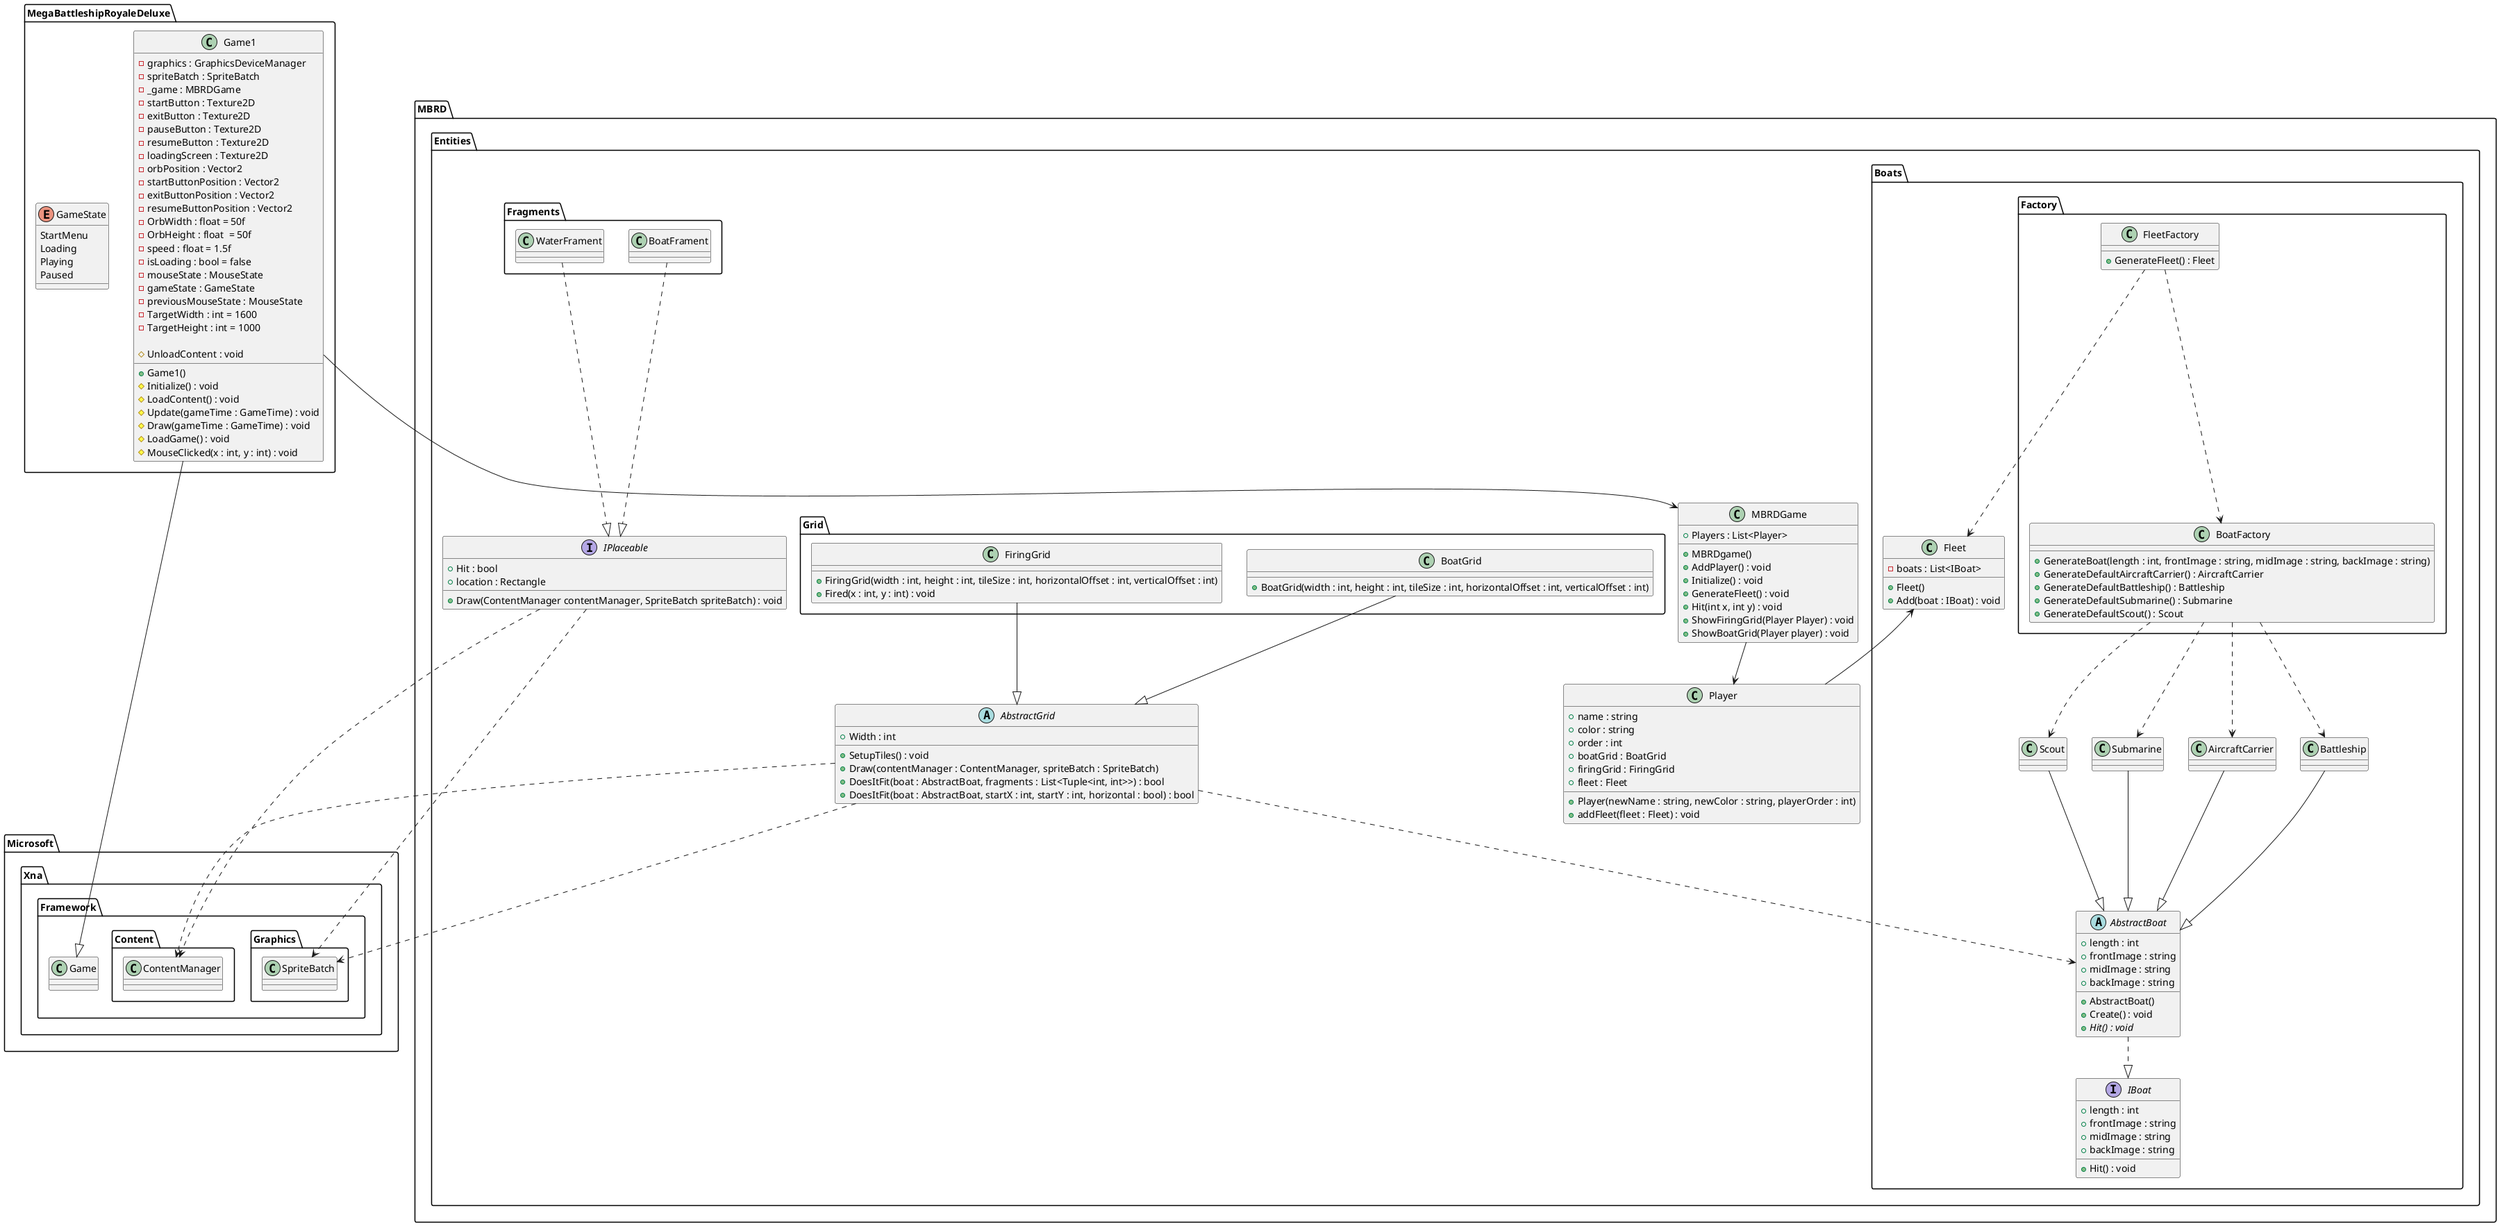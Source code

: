 ﻿@startuml
set namespaceSeparator ::


MegaBattleshipRoyaleDeluxe::Game1 --|> Microsoft::Xna::Framework::Game
MegaBattleshipRoyaleDeluxe::Game1 --> MBRD::Entities::MBRDGame 
MegaBattleshipRoyaleDeluxe::Game1::GameState --> MegaBattleshipRoyaleDeluxe::GameState
MBRD::Entities::MBRDGame --> MBRD::Entities::Player

MBRD::Entities::Boats::Fleet <-- MBRD::Entities::Player 
MBRD::Entities::Boats::AbstractBoat ..|> MBRD::Entities::Boats::IBoat
MBRD::Entities::Boats::AircraftCarrier --|> MBRD::Entities::Boats::AbstractBoat
MBRD::Entities::Boats::Battleship --|> MBRD::Entities::Boats::AbstractBoat
MBRD::Entities::Boats::Scout --|> MBRD::Entities::Boats::AbstractBoat
MBRD::Entities::Boats::Submarine --|> MBRD::Entities::Boats::AbstractBoat
MBRD::Entities::Boats::Fleet::add ..> MBRD::Entities::Boats::IBoat 

MBRD::Entities::Boats::Factory::FleetFactory..> MBRD::Entities::Boats::Fleet
MBRD::Entities::Boats::Factory::FleetFactory ..> MBRD::Entities::Boats::Factory::BoatFactory
MBRD::Entities::Boats::Factory::BoatFactory ..> MBRD::Entities::Boats::AircraftCarrier 
MBRD::Entities::Boats::Factory::BoatFactory ..> MBRD::Entities::Boats::Battleship 
MBRD::Entities::Boats::Factory::BoatFactory ..> MBRD::Entities::Boats::Scout 
MBRD::Entities::Boats::Factory::BoatFactory ..> MBRD::Entities::Boats::Submarine 

MBRD::Entities::Fragments::BoatFrament ..|> MBRD::Entities::IPlaceable
MBRD::Entities::Fragments::WaterFrament ..|> MBRD::Entities::IPlaceable

MBRD::Entities::IPlaceable ..> Microsoft::Xna::Framework::Content::ContentManager
MBRD::Entities::IPlaceable ..> Microsoft::Xna::Framework::Graphics::SpriteBatch

MBRD::Entities::AbstractGrid ..> Microsoft::Xna::Framework::Content::ContentManager
MBRD::Entities::AbstractGrid ..> Microsoft::Xna::Framework::Graphics::SpriteBatch
MBRD::Entities::AbstractGrid ..> MBRD::Entities::Boats::AbstractBoat

MBRD::Entities::Grid::BoatGrid --|> MBRD::Entities::AbstractGrid
MBRD::Entities::Grid::FiringGrid --|> MBRD::Entities::AbstractGrid

class MBRD::Entities::MBRDGame {
  +Players : List<Player>

  +MBRDgame()
  +AddPlayer() : void
  +Initialize() : void
  +GenerateFleet() : void
  +Hit(int x, int y) : void
  +ShowFiringGrid(Player Player) : void
  +ShowBoatGrid(Player player) : void  
}

class MBRD::Entities::Player {
  +name : string 
  +color : string 
  +order : int 
  +boatGrid : BoatGrid 
  +firingGrid : FiringGrid 
  +fleet : Fleet

  +Player(newName : string, newColor : string, playerOrder : int)
  +addFleet(fleet : Fleet) : void 
}

class MBRD::Entities::Boats::Fleet {
  -boats : List<IBoat>

  +Fleet()
  +Add(boat : IBoat) : void 
}

interface MBRD::Entities::Boats::IBoat {
  +length : int 
  +frontImage : string 
  +midImage : string 
  +backImage : string 

  +Hit() : void 
}

abstract class MBRD::Entities::Boats::AbstractBoat{
  +length : int 
  +frontImage : string 
  +midImage : string 
  +backImage : string 

  +AbstractBoat()
  +Create() : void 
  +{abstract} Hit() : void 
}

class MBRD::Entities::Boats::AircraftCarrier
class MBRD::Entities::Boats::Battleship
class MBRD::Entities::Boats::Scout
class MBRD::Entities::Boats::Submarine

class MBRD::Entities::Boats::Factory::BoatFactory {
  +GenerateBoat(length : int, frontImage : string, midImage : string, backImage : string)
  +GenerateDefaultAircraftCarrier() : AircraftCarrier 
  +GenerateDefaultBattleship() : Battleship 
  +GenerateDefaultSubmarine() : Submarine 
  +GenerateDefaultScout() : Scout 
}

class MBRD::Entities::Boats::Factory::FleetFactory {
  +GenerateFleet() : Fleet 
}

abstract class MBRD::Entities::AbstractGrid {
  +Width : int 

  +SetupTiles() : void
  +Draw(contentManager : ContentManager, spriteBatch : SpriteBatch)
  +DoesItFit(boat : AbstractBoat, fragments : List<Tuple<int, int>>) : bool
  +DoesItFit(boat : AbstractBoat, startX : int, startY : int, horizontal : bool) : bool
}

class MBRD::Entities::Grid::BoatGrid {
  +BoatGrid(width : int, height : int, tileSize : int, horizontalOffset : int, verticalOffset : int)
}

class MBRD::Entities::Grid::FiringGrid {
  +FiringGrid(width : int, height : int, tileSize : int, horizontalOffset : int, verticalOffset : int)
  +Fired(x : int, y : int) : void
}

class MegaBattleshipRoyaleDeluxe::Game1 {
  -graphics : GraphicsDeviceManager 
  -spriteBatch : SpriteBatch 
  -_game : MBRDGame 
  -startButton : Texture2D 
  -exitButton : Texture2D 
  -pauseButton : Texture2D 
  -resumeButton : Texture2D 
  -loadingScreen : Texture2D 
  -orbPosition : Vector2 
  -startButtonPosition : Vector2 
  -exitButtonPosition : Vector2 
  -resumeButtonPosition : Vector2 
  -OrbWidth : float = 50f
  -OrbHeight : float  = 50f
  -speed : float = 1.5f
  -isLoading : bool = false
  -mouseState : MouseState 
  -gameState : GameState 
  -previousMouseState : MouseState 
  -TargetWidth : int = 1600
  -TargetHeight : int = 1000

  +Game1()
  #Initialize() : void
  #LoadContent() : void
  #UnloadContent : void
  #Update(gameTime : GameTime) : void
  #Draw(gameTime : GameTime) : void
  #LoadGame() : void
  #MouseClicked(x : int, y : int) : void
}

interface MBRD::Entities::IPlaceable {
  +Hit : bool 
  +location : Rectangle 

  +Draw(ContentManager contentManager, SpriteBatch spriteBatch) : void
}

class MBRD::Entities::Fragments::BoatFrament{
}
class MBRD::Entities::Fragments::WaterFrament {
}

enum MegaBattleshipRoyaleDeluxe::GameState {
 StartMenu
 Loading
 Playing
 Paused
}
@enduml